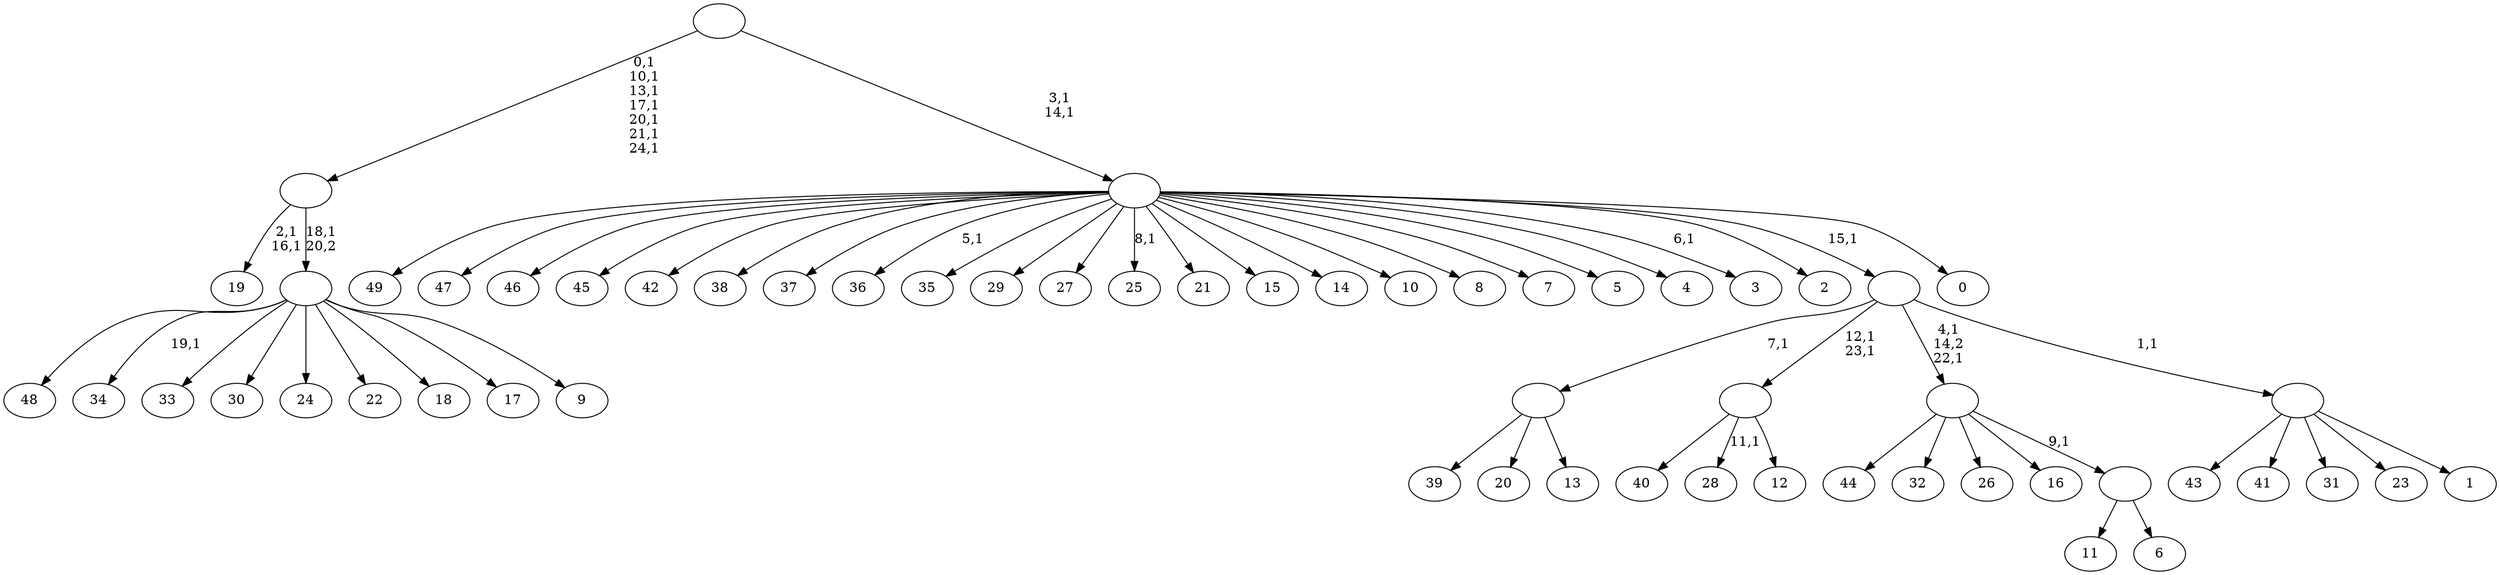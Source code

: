 digraph T {
	75 [label="49"]
	74 [label="48"]
	73 [label="47"]
	72 [label="46"]
	71 [label="45"]
	70 [label="44"]
	69 [label="43"]
	68 [label="42"]
	67 [label="41"]
	66 [label="40"]
	65 [label="39"]
	64 [label="38"]
	63 [label="37"]
	62 [label="36"]
	60 [label="35"]
	59 [label="34"]
	57 [label="33"]
	56 [label="32"]
	55 [label="31"]
	54 [label="30"]
	53 [label="29"]
	52 [label="28"]
	50 [label="27"]
	49 [label="26"]
	48 [label="25"]
	46 [label="24"]
	45 [label="23"]
	44 [label="22"]
	43 [label="21"]
	42 [label="20"]
	41 [label="19"]
	38 [label="18"]
	37 [label="17"]
	36 [label="16"]
	35 [label="15"]
	34 [label="14"]
	33 [label="13"]
	32 [label=""]
	31 [label="12"]
	30 [label=""]
	28 [label="11"]
	27 [label="10"]
	26 [label="9"]
	25 [label=""]
	24 [label=""]
	17 [label="8"]
	16 [label="7"]
	15 [label="6"]
	14 [label=""]
	13 [label=""]
	11 [label="5"]
	10 [label="4"]
	9 [label="3"]
	7 [label="2"]
	6 [label="1"]
	5 [label=""]
	4 [label=""]
	3 [label="0"]
	2 [label=""]
	0 [label=""]
	32 -> 65 [label=""]
	32 -> 42 [label=""]
	32 -> 33 [label=""]
	30 -> 52 [label="11,1"]
	30 -> 66 [label=""]
	30 -> 31 [label=""]
	25 -> 59 [label="19,1"]
	25 -> 74 [label=""]
	25 -> 57 [label=""]
	25 -> 54 [label=""]
	25 -> 46 [label=""]
	25 -> 44 [label=""]
	25 -> 38 [label=""]
	25 -> 37 [label=""]
	25 -> 26 [label=""]
	24 -> 41 [label="2,1\n16,1"]
	24 -> 25 [label="18,1\n20,2"]
	14 -> 28 [label=""]
	14 -> 15 [label=""]
	13 -> 70 [label=""]
	13 -> 56 [label=""]
	13 -> 49 [label=""]
	13 -> 36 [label=""]
	13 -> 14 [label="9,1"]
	5 -> 69 [label=""]
	5 -> 67 [label=""]
	5 -> 55 [label=""]
	5 -> 45 [label=""]
	5 -> 6 [label=""]
	4 -> 13 [label="4,1\n14,2\n22,1"]
	4 -> 30 [label="12,1\n23,1"]
	4 -> 32 [label="7,1"]
	4 -> 5 [label="1,1"]
	2 -> 9 [label="6,1"]
	2 -> 48 [label="8,1"]
	2 -> 62 [label="5,1"]
	2 -> 75 [label=""]
	2 -> 73 [label=""]
	2 -> 72 [label=""]
	2 -> 71 [label=""]
	2 -> 68 [label=""]
	2 -> 64 [label=""]
	2 -> 63 [label=""]
	2 -> 60 [label=""]
	2 -> 53 [label=""]
	2 -> 50 [label=""]
	2 -> 43 [label=""]
	2 -> 35 [label=""]
	2 -> 34 [label=""]
	2 -> 27 [label=""]
	2 -> 17 [label=""]
	2 -> 16 [label=""]
	2 -> 11 [label=""]
	2 -> 10 [label=""]
	2 -> 7 [label=""]
	2 -> 4 [label="15,1"]
	2 -> 3 [label=""]
	0 -> 2 [label="3,1\n14,1"]
	0 -> 24 [label="0,1\n10,1\n13,1\n17,1\n20,1\n21,1\n24,1"]
}
